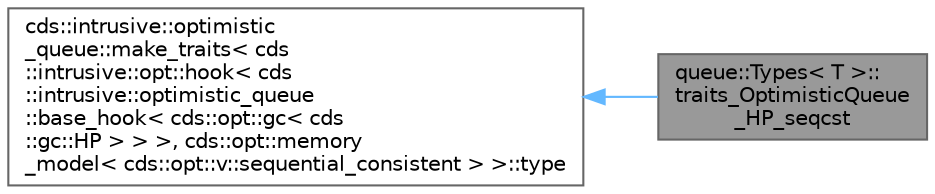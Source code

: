 digraph "queue::Types&lt; T &gt;::traits_OptimisticQueue_HP_seqcst"
{
 // LATEX_PDF_SIZE
  bgcolor="transparent";
  edge [fontname=Helvetica,fontsize=10,labelfontname=Helvetica,labelfontsize=10];
  node [fontname=Helvetica,fontsize=10,shape=box,height=0.2,width=0.4];
  rankdir="LR";
  Node1 [id="Node000001",label="queue::Types\< T \>::\ltraits_OptimisticQueue\l_HP_seqcst",height=0.2,width=0.4,color="gray40", fillcolor="grey60", style="filled", fontcolor="black",tooltip=" "];
  Node2 -> Node1 [id="edge1_Node000001_Node000002",dir="back",color="steelblue1",style="solid",tooltip=" "];
  Node2 [id="Node000002",label="cds::intrusive::optimistic\l_queue::make_traits\< cds\l::intrusive::opt::hook\< cds\l::intrusive::optimistic_queue\l::base_hook\< cds::opt::gc\< cds\l::gc::HP \> \> \>, cds::opt::memory\l_model\< cds::opt::v::sequential_consistent \> \>::type",height=0.2,width=0.4,color="gray40", fillcolor="white", style="filled",tooltip=" "];
}
